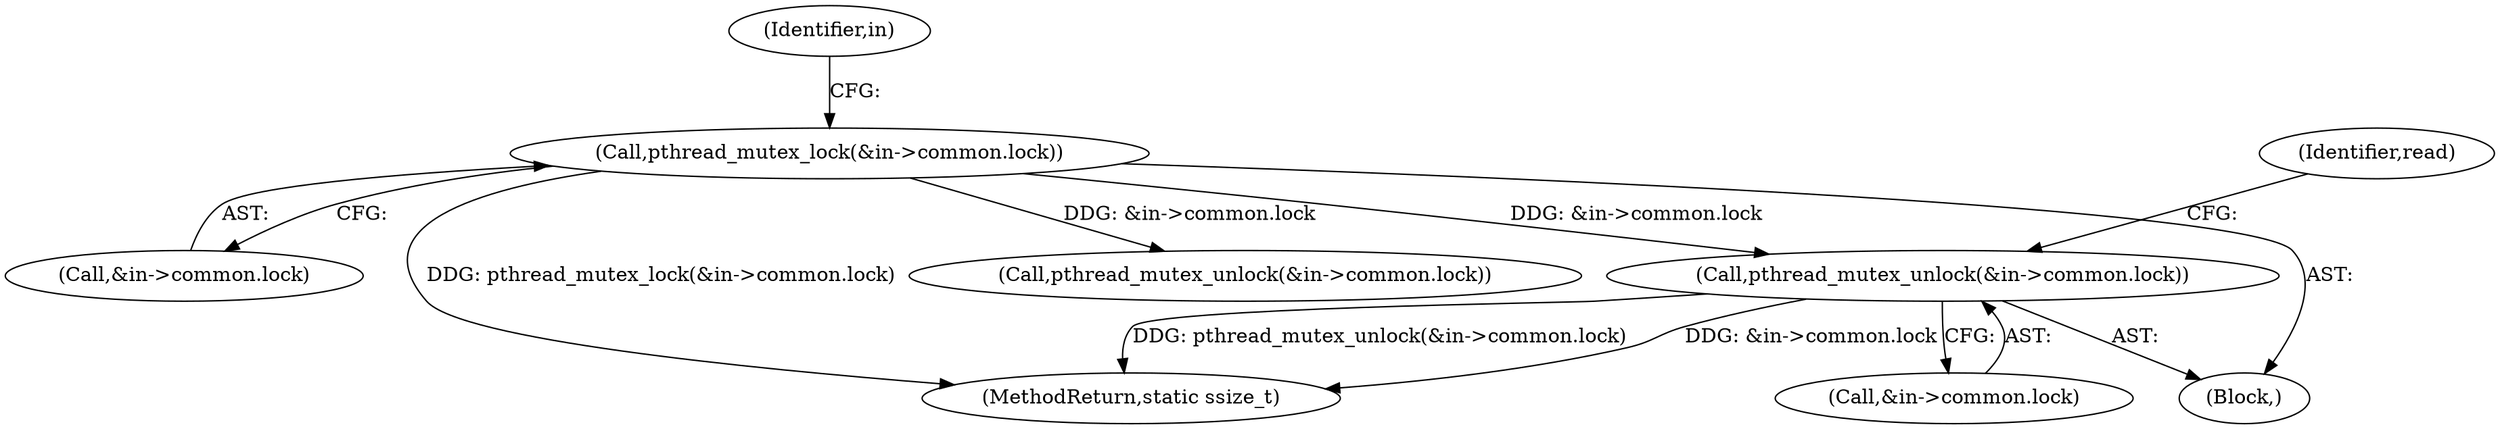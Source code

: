 digraph "0_Android_472271b153c5dc53c28beac55480a8d8434b2d5c_3@API" {
"1000194" [label="(Call,pthread_mutex_unlock(&in->common.lock))"];
"1000153" [label="(Call,pthread_mutex_lock(&in->common.lock))"];
"1000153" [label="(Call,pthread_mutex_lock(&in->common.lock))"];
"1000195" [label="(Call,&in->common.lock)"];
"1000152" [label="(Block,)"];
"1000194" [label="(Call,pthread_mutex_unlock(&in->common.lock))"];
"1000154" [label="(Call,&in->common.lock)"];
"1000184" [label="(Call,pthread_mutex_unlock(&in->common.lock))"];
"1000273" [label="(MethodReturn,static ssize_t)"];
"1000217" [label="(Identifier,read)"];
"1000165" [label="(Identifier,in)"];
"1000194" -> "1000152"  [label="AST: "];
"1000194" -> "1000195"  [label="CFG: "];
"1000195" -> "1000194"  [label="AST: "];
"1000217" -> "1000194"  [label="CFG: "];
"1000194" -> "1000273"  [label="DDG: pthread_mutex_unlock(&in->common.lock)"];
"1000194" -> "1000273"  [label="DDG: &in->common.lock"];
"1000153" -> "1000194"  [label="DDG: &in->common.lock"];
"1000153" -> "1000152"  [label="AST: "];
"1000153" -> "1000154"  [label="CFG: "];
"1000154" -> "1000153"  [label="AST: "];
"1000165" -> "1000153"  [label="CFG: "];
"1000153" -> "1000273"  [label="DDG: pthread_mutex_lock(&in->common.lock)"];
"1000153" -> "1000184"  [label="DDG: &in->common.lock"];
}
